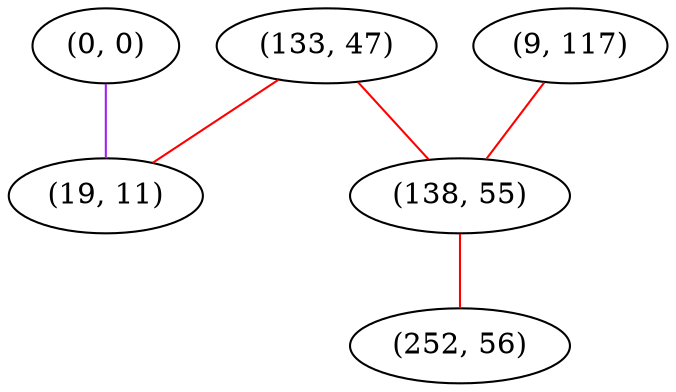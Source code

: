 graph "" {
"(0, 0)";
"(9, 117)";
"(133, 47)";
"(138, 55)";
"(19, 11)";
"(252, 56)";
"(0, 0)" -- "(19, 11)"  [color=purple, key=0, weight=4];
"(9, 117)" -- "(138, 55)"  [color=red, key=0, weight=1];
"(133, 47)" -- "(138, 55)"  [color=red, key=0, weight=1];
"(133, 47)" -- "(19, 11)"  [color=red, key=0, weight=1];
"(138, 55)" -- "(252, 56)"  [color=red, key=0, weight=1];
}
